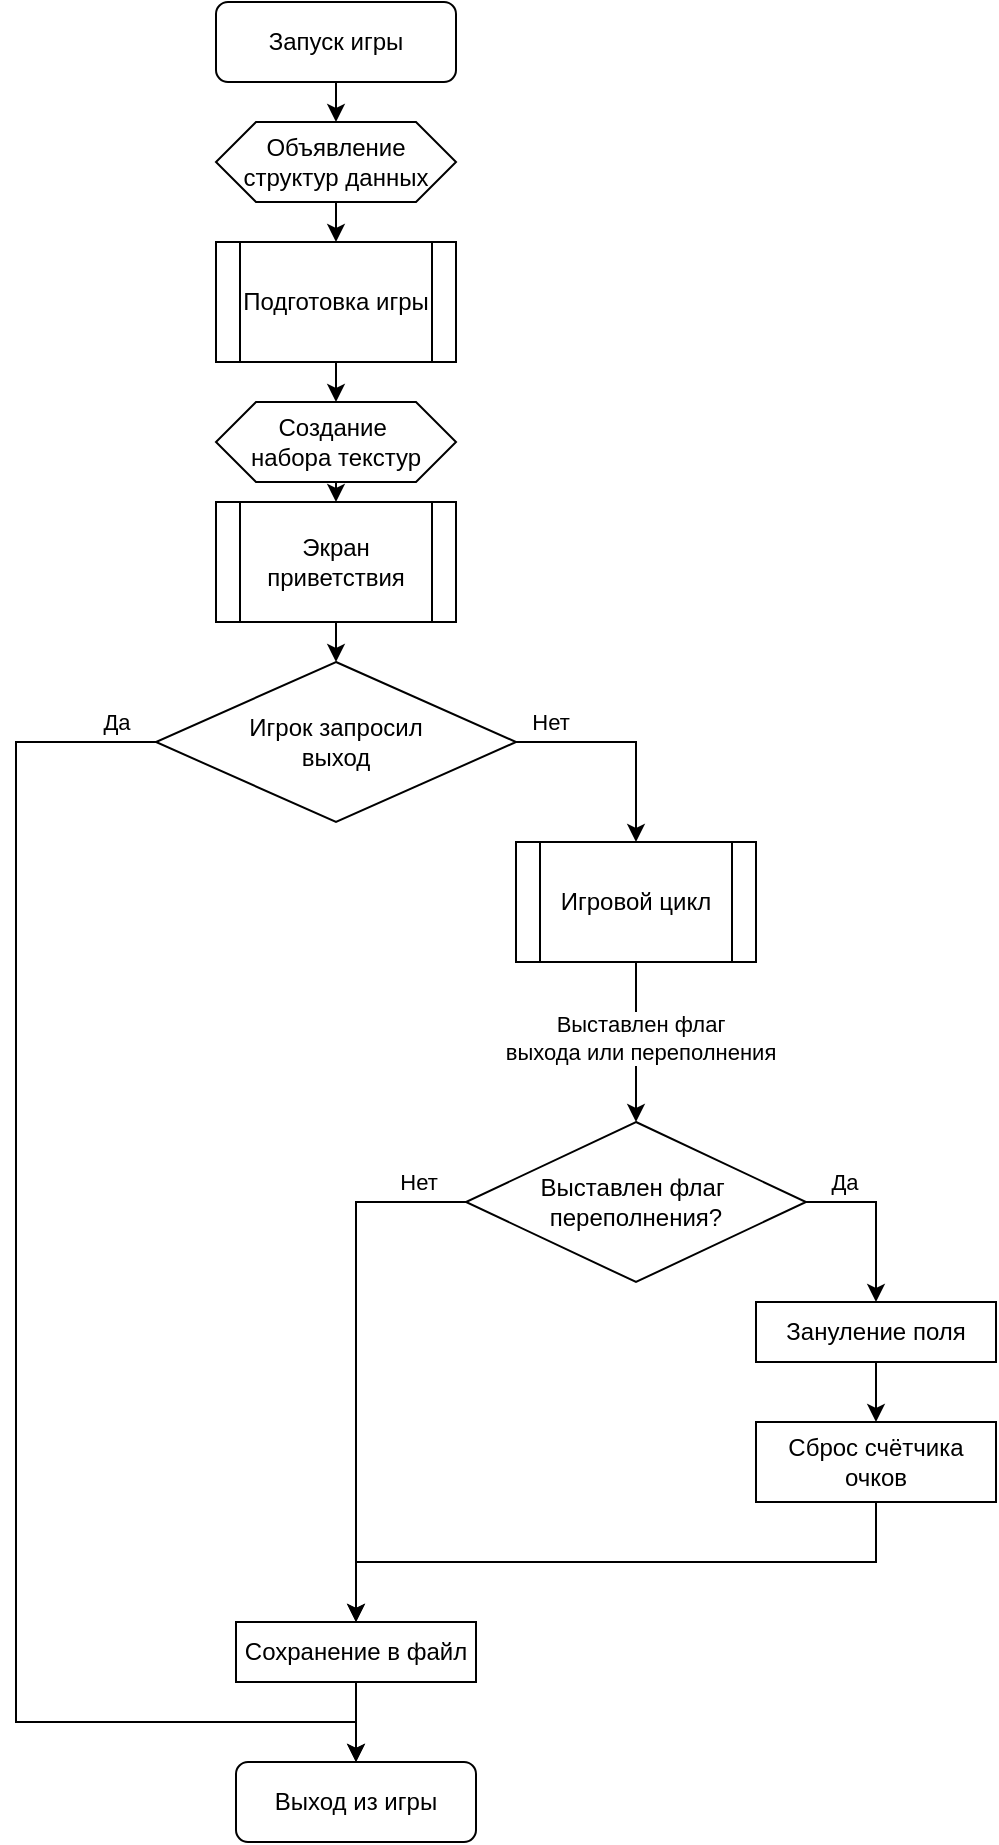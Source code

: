 <mxfile version="24.4.13" type="device">
  <diagram name="Page-1" id="8AExiW12i_gnfEKdbFFz">
    <mxGraphModel dx="1434" dy="881" grid="1" gridSize="10" guides="1" tooltips="1" connect="1" arrows="1" fold="1" page="1" pageScale="1" pageWidth="850" pageHeight="1100" math="0" shadow="0">
      <root>
        <mxCell id="0" />
        <mxCell id="1" parent="0" />
        <mxCell id="C6CtMf7c4fnf4AZ9hv4f-7" style="edgeStyle=orthogonalEdgeStyle;rounded=0;orthogonalLoop=1;jettySize=auto;html=1;exitX=0.5;exitY=1;exitDx=0;exitDy=0;entryX=0.5;entryY=0;entryDx=0;entryDy=0;" parent="1" source="C6CtMf7c4fnf4AZ9hv4f-1" edge="1">
          <mxGeometry relative="1" as="geometry">
            <mxPoint x="270" y="90" as="targetPoint" />
          </mxGeometry>
        </mxCell>
        <mxCell id="C6CtMf7c4fnf4AZ9hv4f-1" value="Запуск игры" style="rounded=1;whiteSpace=wrap;html=1;" parent="1" vertex="1">
          <mxGeometry x="210" y="30" width="120" height="40" as="geometry" />
        </mxCell>
        <mxCell id="C6CtMf7c4fnf4AZ9hv4f-2" style="edgeStyle=orthogonalEdgeStyle;rounded=0;orthogonalLoop=1;jettySize=auto;html=1;exitX=0.5;exitY=1;exitDx=0;exitDy=0;" parent="1" source="C6CtMf7c4fnf4AZ9hv4f-1" target="C6CtMf7c4fnf4AZ9hv4f-1" edge="1">
          <mxGeometry relative="1" as="geometry" />
        </mxCell>
        <mxCell id="C6CtMf7c4fnf4AZ9hv4f-8" style="edgeStyle=orthogonalEdgeStyle;rounded=0;orthogonalLoop=1;jettySize=auto;html=1;exitX=0.5;exitY=1;exitDx=0;exitDy=0;entryX=0.5;entryY=0;entryDx=0;entryDy=0;" parent="1" edge="1">
          <mxGeometry relative="1" as="geometry">
            <mxPoint x="270" y="130" as="sourcePoint" />
            <mxPoint x="270" y="150" as="targetPoint" />
          </mxGeometry>
        </mxCell>
        <mxCell id="C6CtMf7c4fnf4AZ9hv4f-12" style="edgeStyle=orthogonalEdgeStyle;rounded=0;orthogonalLoop=1;jettySize=auto;html=1;exitX=0;exitY=0.5;exitDx=0;exitDy=0;entryX=0.5;entryY=0;entryDx=0;entryDy=0;" parent="1" source="C6CtMf7c4fnf4AZ9hv4f-9" target="C6CtMf7c4fnf4AZ9hv4f-11" edge="1">
          <mxGeometry relative="1" as="geometry">
            <mxPoint x="110" y="620" as="targetPoint" />
            <Array as="points">
              <mxPoint x="110" y="400" />
              <mxPoint x="110" y="890" />
              <mxPoint x="280" y="890" />
            </Array>
          </mxGeometry>
        </mxCell>
        <mxCell id="C6CtMf7c4fnf4AZ9hv4f-13" value="Да" style="edgeLabel;html=1;align=center;verticalAlign=middle;resizable=0;points=[];" parent="C6CtMf7c4fnf4AZ9hv4f-12" vertex="1" connectable="0">
          <mxGeometry x="-0.851" y="-2" relative="1" as="geometry">
            <mxPoint x="36" y="-8" as="offset" />
          </mxGeometry>
        </mxCell>
        <mxCell id="C6CtMf7c4fnf4AZ9hv4f-16" style="edgeStyle=orthogonalEdgeStyle;rounded=0;orthogonalLoop=1;jettySize=auto;html=1;exitX=1;exitY=0.5;exitDx=0;exitDy=0;entryX=0.5;entryY=0;entryDx=0;entryDy=0;" parent="1" source="C6CtMf7c4fnf4AZ9hv4f-9" target="C6CtMf7c4fnf4AZ9hv4f-64" edge="1">
          <mxGeometry relative="1" as="geometry">
            <mxPoint x="535" y="420" as="targetPoint" />
          </mxGeometry>
        </mxCell>
        <mxCell id="C6CtMf7c4fnf4AZ9hv4f-17" value="Нет" style="edgeLabel;html=1;align=center;verticalAlign=middle;resizable=0;points=[];" parent="C6CtMf7c4fnf4AZ9hv4f-16" vertex="1" connectable="0">
          <mxGeometry x="-0.415" y="-3" relative="1" as="geometry">
            <mxPoint x="-15" y="-13" as="offset" />
          </mxGeometry>
        </mxCell>
        <mxCell id="C6CtMf7c4fnf4AZ9hv4f-9" value="&lt;div&gt;Игрок запросил&lt;/div&gt;&lt;div&gt;выход&lt;br&gt;&lt;/div&gt;" style="rhombus;whiteSpace=wrap;html=1;" parent="1" vertex="1">
          <mxGeometry x="180" y="360" width="180" height="80" as="geometry" />
        </mxCell>
        <mxCell id="C6CtMf7c4fnf4AZ9hv4f-11" value="Выход из игры" style="rounded=1;whiteSpace=wrap;html=1;" parent="1" vertex="1">
          <mxGeometry x="220" y="910" width="120" height="40" as="geometry" />
        </mxCell>
        <mxCell id="C6CtMf7c4fnf4AZ9hv4f-18" value="&lt;div&gt;Объявление&lt;/div&gt;&lt;div&gt;структур данных&lt;br&gt;&lt;/div&gt;" style="shape=hexagon;perimeter=hexagonPerimeter2;whiteSpace=wrap;html=1;fixedSize=1;" parent="1" vertex="1">
          <mxGeometry x="210" y="90" width="120" height="40" as="geometry" />
        </mxCell>
        <mxCell id="C6CtMf7c4fnf4AZ9hv4f-25" style="edgeStyle=orthogonalEdgeStyle;rounded=0;orthogonalLoop=1;jettySize=auto;html=1;exitX=0.5;exitY=1;exitDx=0;exitDy=0;entryX=0.5;entryY=0;entryDx=0;entryDy=0;" parent="1" source="C6CtMf7c4fnf4AZ9hv4f-23" target="C6CtMf7c4fnf4AZ9hv4f-24" edge="1">
          <mxGeometry relative="1" as="geometry" />
        </mxCell>
        <mxCell id="C6CtMf7c4fnf4AZ9hv4f-23" value="Зануление поля" style="rounded=0;whiteSpace=wrap;html=1;" parent="1" vertex="1">
          <mxGeometry x="480" y="680" width="120" height="30" as="geometry" />
        </mxCell>
        <mxCell id="C6CtMf7c4fnf4AZ9hv4f-27" style="edgeStyle=orthogonalEdgeStyle;rounded=0;orthogonalLoop=1;jettySize=auto;html=1;exitX=0.5;exitY=1;exitDx=0;exitDy=0;entryX=0.5;entryY=0;entryDx=0;entryDy=0;" parent="1" source="C6CtMf7c4fnf4AZ9hv4f-24" target="C6CtMf7c4fnf4AZ9hv4f-26" edge="1">
          <mxGeometry relative="1" as="geometry" />
        </mxCell>
        <mxCell id="C6CtMf7c4fnf4AZ9hv4f-24" value="Сброс счётчика очков" style="rounded=0;whiteSpace=wrap;html=1;" parent="1" vertex="1">
          <mxGeometry x="480" y="740" width="120" height="40" as="geometry" />
        </mxCell>
        <mxCell id="C6CtMf7c4fnf4AZ9hv4f-29" style="edgeStyle=orthogonalEdgeStyle;rounded=0;orthogonalLoop=1;jettySize=auto;html=1;exitX=0.5;exitY=1;exitDx=0;exitDy=0;entryX=0.5;entryY=0;entryDx=0;entryDy=0;" parent="1" source="C6CtMf7c4fnf4AZ9hv4f-26" target="C6CtMf7c4fnf4AZ9hv4f-11" edge="1">
          <mxGeometry relative="1" as="geometry" />
        </mxCell>
        <mxCell id="C6CtMf7c4fnf4AZ9hv4f-26" value="Сохранение в файл" style="rounded=0;whiteSpace=wrap;html=1;" parent="1" vertex="1">
          <mxGeometry x="220" y="840" width="120" height="30" as="geometry" />
        </mxCell>
        <mxCell id="C6CtMf7c4fnf4AZ9hv4f-33" style="edgeStyle=orthogonalEdgeStyle;rounded=0;orthogonalLoop=1;jettySize=auto;html=1;exitX=0.5;exitY=1;exitDx=0;exitDy=0;entryX=0.5;entryY=0;entryDx=0;entryDy=0;" parent="1" target="C6CtMf7c4fnf4AZ9hv4f-9" edge="1">
          <mxGeometry relative="1" as="geometry">
            <mxPoint x="270" y="340" as="sourcePoint" />
          </mxGeometry>
        </mxCell>
        <mxCell id="C6CtMf7c4fnf4AZ9hv4f-39" style="edgeStyle=orthogonalEdgeStyle;rounded=0;orthogonalLoop=1;jettySize=auto;html=1;exitX=1;exitY=0.5;exitDx=0;exitDy=0;entryX=0.5;entryY=0;entryDx=0;entryDy=0;" parent="1" source="C6CtMf7c4fnf4AZ9hv4f-35" target="C6CtMf7c4fnf4AZ9hv4f-23" edge="1">
          <mxGeometry relative="1" as="geometry">
            <Array as="points">
              <mxPoint x="540" y="630" />
            </Array>
          </mxGeometry>
        </mxCell>
        <mxCell id="C6CtMf7c4fnf4AZ9hv4f-40" value="Да" style="edgeLabel;html=1;align=center;verticalAlign=middle;resizable=0;points=[];" parent="C6CtMf7c4fnf4AZ9hv4f-39" vertex="1" connectable="0">
          <mxGeometry x="-0.333" relative="1" as="geometry">
            <mxPoint x="-10" y="-10" as="offset" />
          </mxGeometry>
        </mxCell>
        <mxCell id="C6CtMf7c4fnf4AZ9hv4f-41" style="edgeStyle=orthogonalEdgeStyle;rounded=0;orthogonalLoop=1;jettySize=auto;html=1;entryX=0.5;entryY=0;entryDx=0;entryDy=0;exitX=0;exitY=0.5;exitDx=0;exitDy=0;" parent="1" source="C6CtMf7c4fnf4AZ9hv4f-35" target="C6CtMf7c4fnf4AZ9hv4f-26" edge="1">
          <mxGeometry relative="1" as="geometry">
            <mxPoint x="260" y="820" as="targetPoint" />
            <Array as="points">
              <mxPoint x="280" y="630" />
            </Array>
          </mxGeometry>
        </mxCell>
        <mxCell id="C6CtMf7c4fnf4AZ9hv4f-42" value="Нет" style="edgeLabel;html=1;align=center;verticalAlign=middle;resizable=0;points=[];" parent="C6CtMf7c4fnf4AZ9hv4f-41" vertex="1" connectable="0">
          <mxGeometry x="-0.877" y="-1" relative="1" as="geometry">
            <mxPoint x="-8" y="-9" as="offset" />
          </mxGeometry>
        </mxCell>
        <mxCell id="C6CtMf7c4fnf4AZ9hv4f-35" value="&lt;div&gt;Выставлен флаг&amp;nbsp;&lt;/div&gt;&lt;div&gt;переполнения?&lt;/div&gt;" style="rhombus;whiteSpace=wrap;html=1;" parent="1" vertex="1">
          <mxGeometry x="335" y="590" width="170" height="80" as="geometry" />
        </mxCell>
        <mxCell id="C6CtMf7c4fnf4AZ9hv4f-62" value="Экран приветствия" style="shape=process;whiteSpace=wrap;html=1;backgroundOutline=1;" parent="1" vertex="1">
          <mxGeometry x="210" y="280" width="120" height="60" as="geometry" />
        </mxCell>
        <mxCell id="C6CtMf7c4fnf4AZ9hv4f-65" style="edgeStyle=orthogonalEdgeStyle;rounded=0;orthogonalLoop=1;jettySize=auto;html=1;exitX=0.5;exitY=1;exitDx=0;exitDy=0;entryX=0.5;entryY=0;entryDx=0;entryDy=0;" parent="1" source="C6CtMf7c4fnf4AZ9hv4f-64" target="C6CtMf7c4fnf4AZ9hv4f-35" edge="1">
          <mxGeometry relative="1" as="geometry" />
        </mxCell>
        <mxCell id="C6CtMf7c4fnf4AZ9hv4f-66" value="&lt;div&gt;Выставлен флаг&lt;/div&gt;выхода или переполнения" style="edgeLabel;html=1;align=center;verticalAlign=middle;resizable=0;points=[];" parent="C6CtMf7c4fnf4AZ9hv4f-65" vertex="1" connectable="0">
          <mxGeometry x="-0.05" y="2" relative="1" as="geometry">
            <mxPoint as="offset" />
          </mxGeometry>
        </mxCell>
        <mxCell id="C6CtMf7c4fnf4AZ9hv4f-64" value="Игровой цикл" style="shape=process;whiteSpace=wrap;html=1;backgroundOutline=1;" parent="1" vertex="1">
          <mxGeometry x="360" y="450" width="120" height="60" as="geometry" />
        </mxCell>
        <mxCell id="3MnkeBiUxJhdWhc5dT3K-5" style="edgeStyle=orthogonalEdgeStyle;rounded=0;orthogonalLoop=1;jettySize=auto;html=1;exitX=0.5;exitY=1;exitDx=0;exitDy=0;entryX=0.5;entryY=0;entryDx=0;entryDy=0;" edge="1" parent="1" source="3MnkeBiUxJhdWhc5dT3K-1" target="3MnkeBiUxJhdWhc5dT3K-3">
          <mxGeometry relative="1" as="geometry" />
        </mxCell>
        <mxCell id="3MnkeBiUxJhdWhc5dT3K-1" value="Подготовка игры" style="shape=process;whiteSpace=wrap;html=1;backgroundOutline=1;" vertex="1" parent="1">
          <mxGeometry x="210" y="150" width="120" height="60" as="geometry" />
        </mxCell>
        <mxCell id="3MnkeBiUxJhdWhc5dT3K-4" style="edgeStyle=orthogonalEdgeStyle;rounded=0;orthogonalLoop=1;jettySize=auto;html=1;exitX=0.5;exitY=1;exitDx=0;exitDy=0;entryX=0.5;entryY=0;entryDx=0;entryDy=0;" edge="1" parent="1" source="3MnkeBiUxJhdWhc5dT3K-3" target="C6CtMf7c4fnf4AZ9hv4f-62">
          <mxGeometry relative="1" as="geometry" />
        </mxCell>
        <mxCell id="3MnkeBiUxJhdWhc5dT3K-3" value="&lt;div&gt;Создание&amp;nbsp;&lt;/div&gt;&lt;div&gt;набора текстур&lt;/div&gt;" style="shape=hexagon;perimeter=hexagonPerimeter2;whiteSpace=wrap;html=1;fixedSize=1;" vertex="1" parent="1">
          <mxGeometry x="210" y="230" width="120" height="40" as="geometry" />
        </mxCell>
      </root>
    </mxGraphModel>
  </diagram>
</mxfile>
